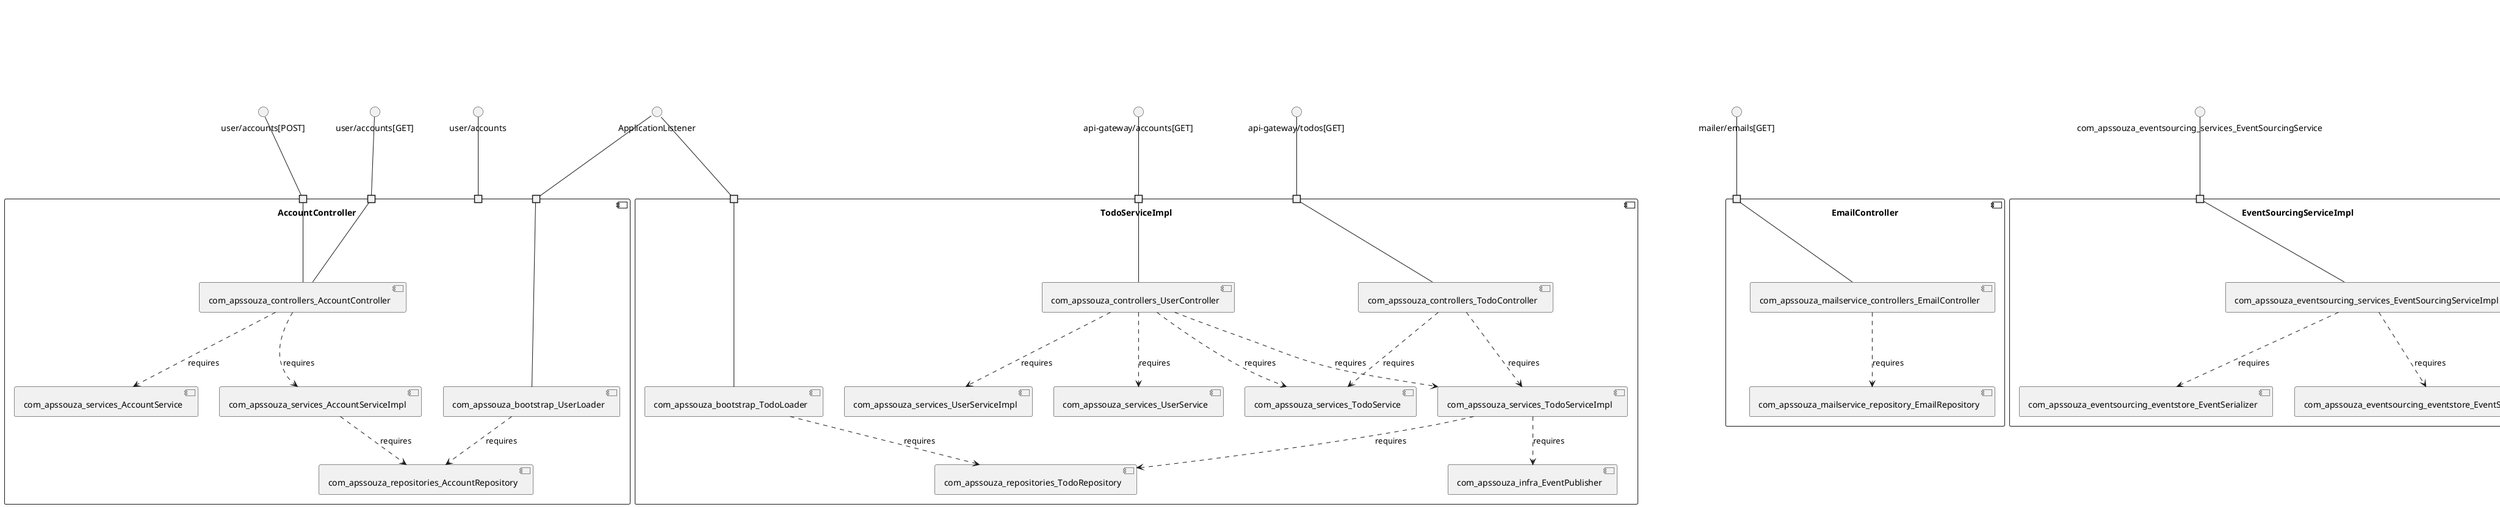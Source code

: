@startuml
skinparam fixCircleLabelOverlapping true
skinparam componentStyle uml2
component "AccountController\n\n\n\n\n\n" {
[com_apssouza_controllers_AccountController]
[com_apssouza_repositories_AccountRepository]
[com_apssouza_bootstrap_UserLoader]
[com_apssouza_services_AccountService]
[com_apssouza_services_AccountServiceImpl]
portin " " as AccountController_requires_user_accounts_POST_
portin " " as AccountController_requires_user_accounts_GET_
portin " " as AccountController_requires_ApplicationListener
portin " " as AccountController_requires_user_accounts
[com_apssouza_bootstrap_UserLoader]..>[com_apssouza_repositories_AccountRepository] : requires
[com_apssouza_controllers_AccountController]..>[com_apssouza_services_AccountService] : requires
[com_apssouza_controllers_AccountController]..>[com_apssouza_services_AccountServiceImpl] : requires
[com_apssouza_services_AccountServiceImpl]..>[com_apssouza_repositories_AccountRepository] : requires
"AccountController_requires_user_accounts_GET_"--[com_apssouza_controllers_AccountController]
"AccountController_requires_ApplicationListener"--[com_apssouza_bootstrap_UserLoader]
"AccountController_requires_user_accounts_POST_"--[com_apssouza_controllers_AccountController]
}
interface "ApplicationListener" as interface.ApplicationListener
interface.ApplicationListener--"AccountController_requires_ApplicationListener"
interface "user/accounts[GET]" as interface.user_accounts_GET_
interface.user_accounts_GET_--"AccountController_requires_user_accounts_GET_"
interface "user/accounts[POST]" as interface.user_accounts_POST_
interface.user_accounts_POST_--"AccountController_requires_user_accounts_POST_"
interface "user/accounts" as interface.user_accounts
interface.user_accounts--"AccountController_requires_user_accounts"
component "EmailController\n\n\n\n\n\n" {
[com_apssouza_mailservice_controllers_EmailController]
[com_apssouza_mailservice_repository_EmailRepository]
portin " " as EmailController_requires_mailer_emails_GET_
[com_apssouza_mailservice_controllers_EmailController]..>[com_apssouza_mailservice_repository_EmailRepository] : requires
"EmailController_requires_mailer_emails_GET_"--[com_apssouza_mailservice_controllers_EmailController]
}
interface "mailer/emails[GET]" as interface.mailer_emails_GET_
interface.mailer_emails_GET_--"EmailController_requires_mailer_emails_GET_"
component "EventSourcingServiceImpl\n\n\n\n\n\n" {
[com_apssouza_eventsourcing_eventstore_EventSerializer]
[com_apssouza_eventsourcing_services_EventSourcingServiceImpl]
[com_apssouza_eventsourcing_eventstore_EventStoreRepository]
portin " " as EventSourcingServiceImpl_requires_com_apssouza_eventsourcing_services_EventSourcingService
[com_apssouza_eventsourcing_services_EventSourcingServiceImpl]..>[com_apssouza_eventsourcing_eventstore_EventSerializer] : requires
[com_apssouza_eventsourcing_services_EventSourcingServiceImpl]..>[com_apssouza_eventsourcing_eventstore_EventStoreRepository] : requires
"EventSourcingServiceImpl_requires_com_apssouza_eventsourcing_services_EventSourcingService"--[com_apssouza_eventsourcing_services_EventSourcingServiceImpl]
}
interface "com_apssouza_eventsourcing_services_EventSourcingService" as interface.com_apssouza_eventsourcing_services_EventSourcingService
interface.com_apssouza_eventsourcing_services_EventSourcingService--"EventSourcingServiceImpl_requires_com_apssouza_eventsourcing_services_EventSourcingService"
component "NotifyController\n\n\n\n\n\n" {
[com_apssouza_mailservice_controllers_NotifyController]
[com_apssouza_eventsourcing_commands_EmailCommandHandler]
portin " " as NotifyController_requires_mailer_send_email_GET_
[com_apssouza_mailservice_controllers_NotifyController]..>[com_apssouza_eventsourcing_commands_EmailCommandHandler] : requires
"NotifyController_requires_mailer_send_email_GET_"--[com_apssouza_mailservice_controllers_NotifyController]
}
interface "mailer/send/email[GET]" as interface.mailer_send_email_GET_
interface.mailer_send_email_GET_--"NotifyController_requires_mailer_send_email_GET_"
component "TodoChangesController\n\n\n\n\n\n" {
[com_apssouza_controllers_TodoChangesController]
[com_apssouza_monitors_TodoStoreEventChanges]
portin " " as TodoChangesController_requires_reminder_todo_changes_GET_
[com_apssouza_controllers_TodoChangesController]..>[com_apssouza_monitors_TodoStoreEventChanges] : requires
"TodoChangesController_requires_reminder_todo_changes_GET_"--[com_apssouza_controllers_TodoChangesController]
}
interface "reminder/todo-changes[GET]" as interface.reminder_todo_changes_GET_
interface.reminder_todo_changes_GET_--"TodoChangesController_requires_reminder_todo_changes_GET_"
component "TodoServiceImpl\n\n\n\n\n\n" {
[com_apssouza_repositories_TodoRepository]
[com_apssouza_controllers_TodoController]
[com_apssouza_services_UserService]
[com_apssouza_services_UserServiceImpl]
[com_apssouza_infra_EventPublisher]
[com_apssouza_services_TodoServiceImpl]
[com_apssouza_bootstrap_TodoLoader]
[com_apssouza_services_TodoService]
[com_apssouza_controllers_UserController]
portin " " as TodoServiceImpl_requires_ApplicationListener
portin " " as TodoServiceImpl_requires_api_gateway_accounts_GET_
portin " " as TodoServiceImpl_requires_api_gateway_todos_GET_
[com_apssouza_controllers_UserController]..>[com_apssouza_services_UserService] : requires
[com_apssouza_controllers_UserController]..>[com_apssouza_services_TodoServiceImpl] : requires
[com_apssouza_services_TodoServiceImpl]..>[com_apssouza_infra_EventPublisher] : requires
[com_apssouza_bootstrap_TodoLoader]..>[com_apssouza_repositories_TodoRepository] : requires
[com_apssouza_controllers_TodoController]..>[com_apssouza_services_TodoServiceImpl] : requires
[com_apssouza_controllers_TodoController]..>[com_apssouza_services_TodoService] : requires
[com_apssouza_controllers_UserController]..>[com_apssouza_services_UserServiceImpl] : requires
[com_apssouza_controllers_UserController]..>[com_apssouza_services_TodoService] : requires
[com_apssouza_services_TodoServiceImpl]..>[com_apssouza_repositories_TodoRepository] : requires
"TodoServiceImpl_requires_ApplicationListener"--[com_apssouza_bootstrap_TodoLoader]
"TodoServiceImpl_requires_api_gateway_accounts_GET_"--[com_apssouza_controllers_UserController]
"TodoServiceImpl_requires_api_gateway_todos_GET_"--[com_apssouza_controllers_TodoController]
}
interface "ApplicationListener" as interface.ApplicationListener
interface.ApplicationListener--"TodoServiceImpl_requires_ApplicationListener"
interface "api-gateway/accounts[GET]" as interface.api_gateway_accounts_GET_
interface.api_gateway_accounts_GET_--"TodoServiceImpl_requires_api_gateway_accounts_GET_"
interface "api-gateway/todos[GET]" as interface.api_gateway_todos_GET_
interface.api_gateway_todos_GET_--"TodoServiceImpl_requires_api_gateway_todos_GET_"
component "TodoServiceStatisticsController\n\n\n\n\n\n" {
[com_apssouza_monitors_TodoServiceMethodInvokedStore]
[com_apssouza_controllers_TodoServiceStatisticsController]
portin " " as TodoServiceStatisticsController_requires_reminder_todo_statistics_GET_
[com_apssouza_controllers_TodoServiceStatisticsController]..>[com_apssouza_monitors_TodoServiceMethodInvokedStore] : requires
"TodoServiceStatisticsController_requires_reminder_todo_statistics_GET_"--[com_apssouza_controllers_TodoServiceStatisticsController]
}
interface "reminder/todo-statistics[GET]" as interface.reminder_todo_statistics_GET_
interface.reminder_todo_statistics_GET_--"TodoServiceStatisticsController_requires_reminder_todo_statistics_GET_"
component "TodoSocketController\n\n\n\n\n\n" {
[com_apssouza_integrations_socket_TodoSocketController]
}
interface "reminder/todos" as interface.reminder_todos
interface.reminder_todos--[TodoController]
interface "user/accounts[PUT]" as interface.user_accounts_PUT_
[UserClient]..>interface.user_accounts_PUT_ : requires
interface "user/users" as interface.user_users
[UserClient]..>interface.user_users : requires
interface "user/accounts[PUT]" as interface.user_accounts_PUT_
[com_apssouza_clients_UserClient]..>interface.user_accounts_PUT_ : requires
interface "com_apssouza_eventsourcing_services_ApplicationEventPublisher" as interface.com_apssouza_eventsourcing_services_ApplicationEventPublisher
interface.com_apssouza_eventsourcing_services_ApplicationEventPublisher--[com_apssouza_eventsourcing_services_ApplicationEventPublisher_Provider]
interface "com_apssouza_infra_ApplicationEventPublisher" as interface.com_apssouza_infra_ApplicationEventPublisher
interface.com_apssouza_infra_ApplicationEventPublisher--[com_apssouza_infra_ApplicationEventPublisher_Provider]
interface "com_apssouza_infra_Source" as interface.com_apssouza_infra_Source
interface.com_apssouza_infra_Source--[com_apssouza_infra_Source_Provider]
interface "user/users" as interface.user_users
interface.user_users--[user_users_Provider]

@enduml
